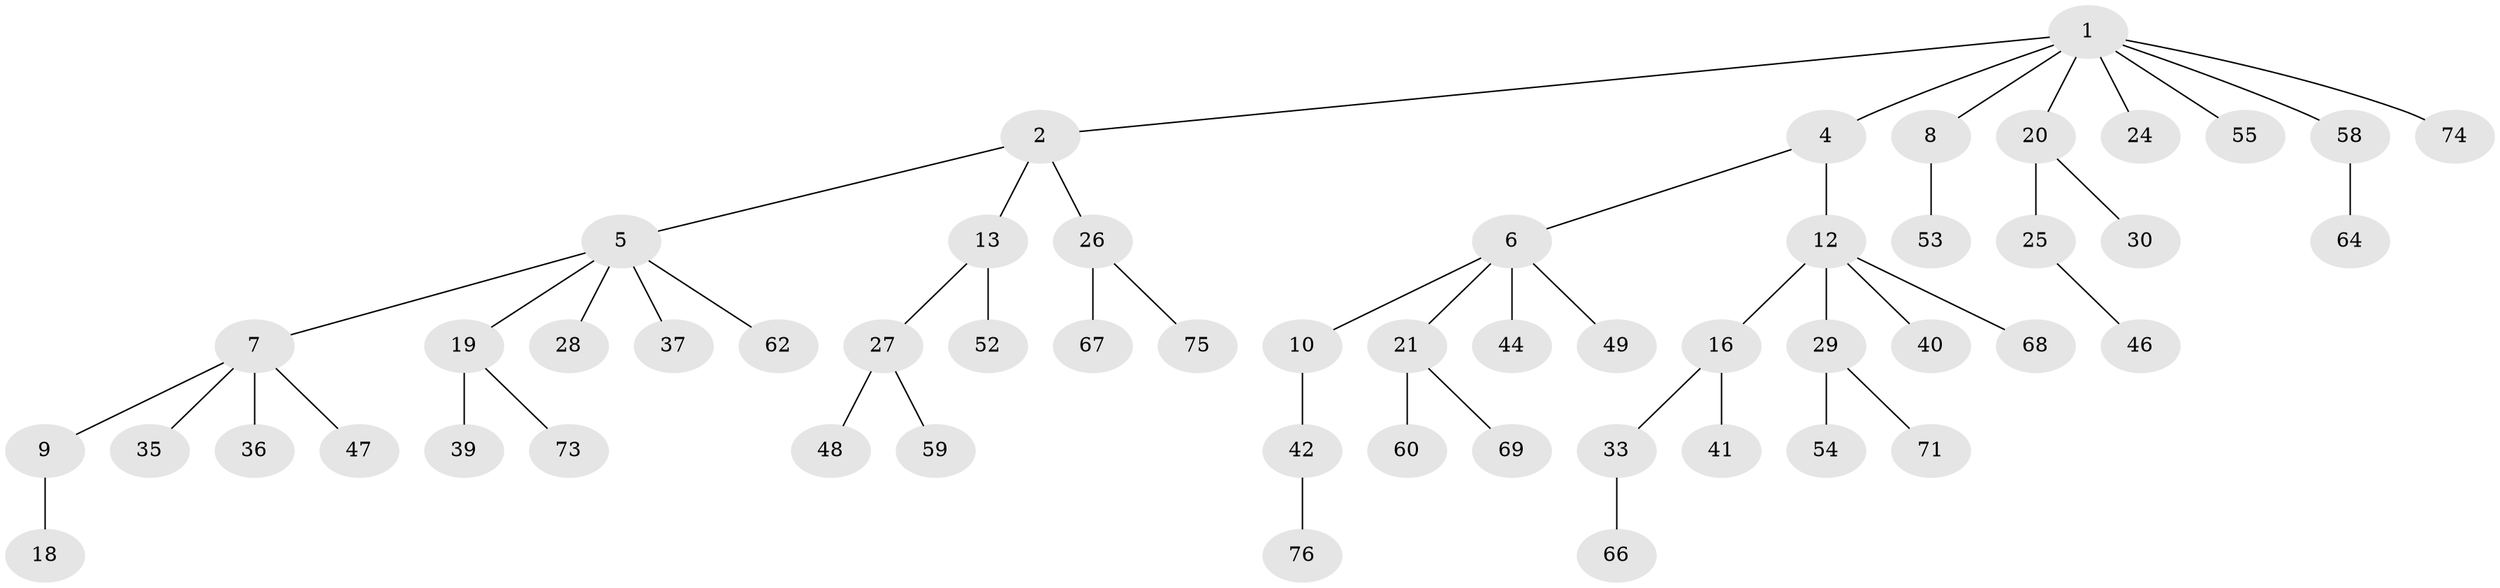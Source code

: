 // Generated by graph-tools (version 1.1) at 2025/52/02/27/25 19:52:10]
// undirected, 54 vertices, 53 edges
graph export_dot {
graph [start="1"]
  node [color=gray90,style=filled];
  1 [super="+3"];
  2;
  4;
  5 [super="+17"];
  6 [super="+15"];
  7 [super="+32"];
  8;
  9;
  10 [super="+11"];
  12 [super="+14"];
  13 [super="+63"];
  16 [super="+22"];
  18 [super="+31"];
  19;
  20 [super="+23"];
  21 [super="+57"];
  24;
  25 [super="+50"];
  26 [super="+34"];
  27 [super="+56"];
  28;
  29 [super="+45"];
  30;
  33 [super="+38"];
  35;
  36;
  37 [super="+43"];
  39 [super="+70"];
  40;
  41;
  42 [super="+72"];
  44;
  46;
  47;
  48 [super="+51"];
  49;
  52;
  53;
  54;
  55 [super="+65"];
  58;
  59 [super="+61"];
  60;
  62;
  64;
  66;
  67;
  68;
  69;
  71;
  73;
  74;
  75;
  76;
  1 -- 2;
  1 -- 8;
  1 -- 20;
  1 -- 74;
  1 -- 4;
  1 -- 55;
  1 -- 24;
  1 -- 58;
  2 -- 5;
  2 -- 13;
  2 -- 26;
  4 -- 6;
  4 -- 12;
  5 -- 7;
  5 -- 19;
  5 -- 62;
  5 -- 37;
  5 -- 28;
  6 -- 10;
  6 -- 49;
  6 -- 44;
  6 -- 21;
  7 -- 9;
  7 -- 35;
  7 -- 36;
  7 -- 47;
  8 -- 53;
  9 -- 18;
  10 -- 42;
  12 -- 16;
  12 -- 68;
  12 -- 40;
  12 -- 29;
  13 -- 27;
  13 -- 52;
  16 -- 33;
  16 -- 41;
  19 -- 39;
  19 -- 73;
  20 -- 25;
  20 -- 30;
  21 -- 69;
  21 -- 60;
  25 -- 46;
  26 -- 67;
  26 -- 75;
  27 -- 48;
  27 -- 59;
  29 -- 71;
  29 -- 54;
  33 -- 66;
  42 -- 76;
  58 -- 64;
}
